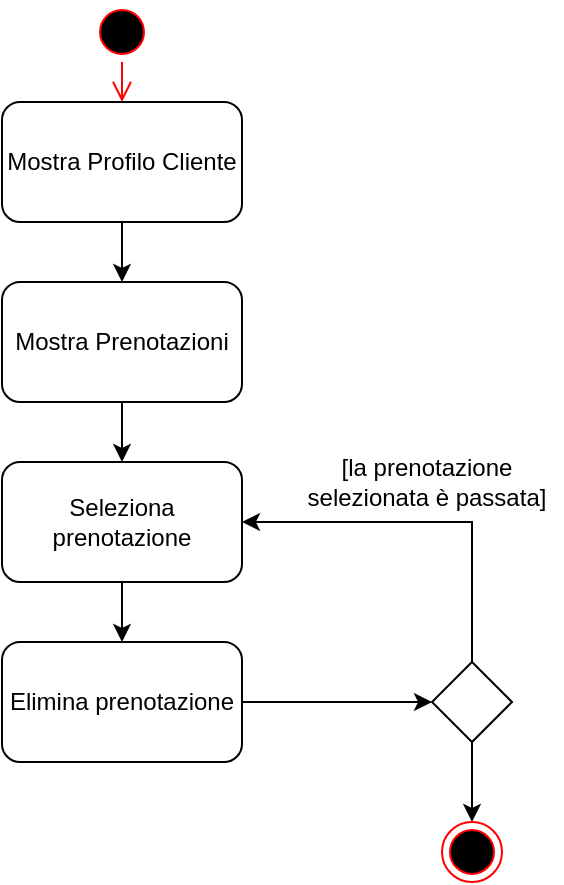 <mxfile version="14.8.3" type="device"><diagram name="Page-1" id="e7e014a7-5840-1c2e-5031-d8a46d1fe8dd"><mxGraphModel dx="868" dy="425" grid="1" gridSize="10" guides="1" tooltips="1" connect="1" arrows="1" fold="1" page="1" pageScale="1" pageWidth="1169" pageHeight="826" background="none" math="0" shadow="0"><root><mxCell id="0"/><mxCell id="1" parent="0"/><mxCell id="3_OK0D1LNGWsf5AdaB5T-41" value="" style="ellipse;html=1;shape=startState;fillColor=#000000;strokeColor=#ff0000;" vertex="1" parent="1"><mxGeometry x="420" y="310" width="30" height="30" as="geometry"/></mxCell><mxCell id="3_OK0D1LNGWsf5AdaB5T-42" value="" style="edgeStyle=orthogonalEdgeStyle;html=1;verticalAlign=bottom;endArrow=open;endSize=8;strokeColor=#ff0000;" edge="1" source="3_OK0D1LNGWsf5AdaB5T-41" parent="1"><mxGeometry relative="1" as="geometry"><mxPoint x="435" y="360" as="targetPoint"/></mxGeometry></mxCell><mxCell id="3_OK0D1LNGWsf5AdaB5T-45" value="" style="edgeStyle=orthogonalEdgeStyle;rounded=0;orthogonalLoop=1;jettySize=auto;html=1;" edge="1" parent="1" source="3_OK0D1LNGWsf5AdaB5T-43" target="3_OK0D1LNGWsf5AdaB5T-44"><mxGeometry relative="1" as="geometry"/></mxCell><mxCell id="3_OK0D1LNGWsf5AdaB5T-43" value="Mostra Profilo Cliente" style="rounded=1;whiteSpace=wrap;html=1;" vertex="1" parent="1"><mxGeometry x="375" y="360" width="120" height="60" as="geometry"/></mxCell><mxCell id="3_OK0D1LNGWsf5AdaB5T-47" value="" style="edgeStyle=orthogonalEdgeStyle;rounded=0;orthogonalLoop=1;jettySize=auto;html=1;" edge="1" parent="1" source="3_OK0D1LNGWsf5AdaB5T-44" target="3_OK0D1LNGWsf5AdaB5T-46"><mxGeometry relative="1" as="geometry"/></mxCell><mxCell id="3_OK0D1LNGWsf5AdaB5T-44" value="Mostra Prenotazioni" style="rounded=1;whiteSpace=wrap;html=1;" vertex="1" parent="1"><mxGeometry x="375" y="450" width="120" height="60" as="geometry"/></mxCell><mxCell id="3_OK0D1LNGWsf5AdaB5T-49" value="" style="edgeStyle=orthogonalEdgeStyle;rounded=0;orthogonalLoop=1;jettySize=auto;html=1;" edge="1" parent="1" source="3_OK0D1LNGWsf5AdaB5T-46" target="3_OK0D1LNGWsf5AdaB5T-48"><mxGeometry relative="1" as="geometry"/></mxCell><mxCell id="3_OK0D1LNGWsf5AdaB5T-46" value="Seleziona prenotazione" style="rounded=1;whiteSpace=wrap;html=1;" vertex="1" parent="1"><mxGeometry x="375" y="540" width="120" height="60" as="geometry"/></mxCell><mxCell id="3_OK0D1LNGWsf5AdaB5T-51" value="" style="edgeStyle=orthogonalEdgeStyle;rounded=0;orthogonalLoop=1;jettySize=auto;html=1;entryX=0;entryY=0.5;entryDx=0;entryDy=0;" edge="1" parent="1" source="3_OK0D1LNGWsf5AdaB5T-48" target="3_OK0D1LNGWsf5AdaB5T-52"><mxGeometry relative="1" as="geometry"><mxPoint x="595" y="660" as="targetPoint"/></mxGeometry></mxCell><mxCell id="3_OK0D1LNGWsf5AdaB5T-48" value="Elimina prenotazione" style="rounded=1;whiteSpace=wrap;html=1;" vertex="1" parent="1"><mxGeometry x="375" y="630" width="120" height="60" as="geometry"/></mxCell><mxCell id="3_OK0D1LNGWsf5AdaB5T-54" value="" style="edgeStyle=orthogonalEdgeStyle;rounded=0;orthogonalLoop=1;jettySize=auto;html=1;entryX=1;entryY=0.5;entryDx=0;entryDy=0;" edge="1" parent="1" source="3_OK0D1LNGWsf5AdaB5T-52" target="3_OK0D1LNGWsf5AdaB5T-46"><mxGeometry relative="1" as="geometry"><mxPoint x="610" y="560" as="targetPoint"/><Array as="points"><mxPoint x="610" y="570"/></Array></mxGeometry></mxCell><mxCell id="3_OK0D1LNGWsf5AdaB5T-57" value="" style="edgeStyle=orthogonalEdgeStyle;rounded=0;orthogonalLoop=1;jettySize=auto;html=1;" edge="1" parent="1" source="3_OK0D1LNGWsf5AdaB5T-52"><mxGeometry relative="1" as="geometry"><mxPoint x="610" y="720" as="targetPoint"/></mxGeometry></mxCell><mxCell id="3_OK0D1LNGWsf5AdaB5T-52" value="" style="rhombus;whiteSpace=wrap;html=1;" vertex="1" parent="1"><mxGeometry x="590" y="640" width="40" height="40" as="geometry"/></mxCell><mxCell id="3_OK0D1LNGWsf5AdaB5T-55" value="[la prenotazione selezionata è passata]" style="text;html=1;strokeColor=none;fillColor=none;align=center;verticalAlign=middle;whiteSpace=wrap;rounded=0;" vertex="1" parent="1"><mxGeometry x="520" y="540" width="135" height="20" as="geometry"/></mxCell><mxCell id="3_OK0D1LNGWsf5AdaB5T-58" value="" style="ellipse;html=1;shape=endState;fillColor=#000000;strokeColor=#ff0000;" vertex="1" parent="1"><mxGeometry x="595" y="720" width="30" height="30" as="geometry"/></mxCell></root></mxGraphModel></diagram></mxfile>